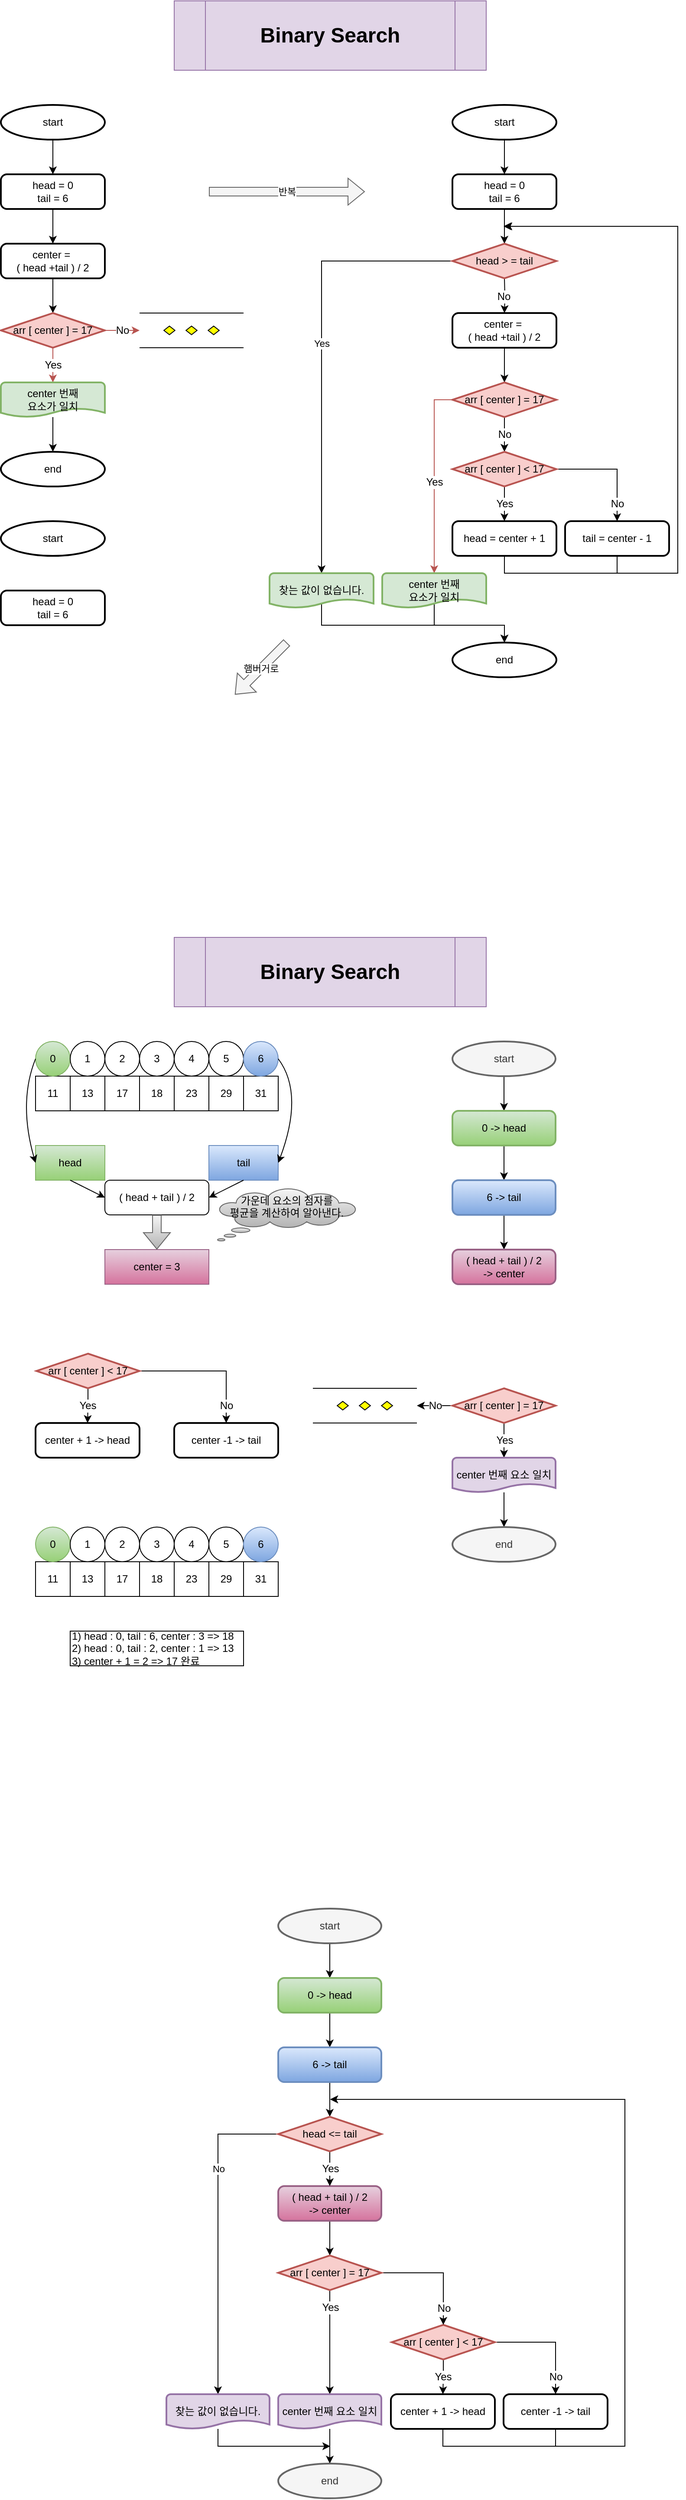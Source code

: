 <mxfile version="19.0.3" type="device"><diagram id="BAoYyTEpnXFQEipeQw0D" name="Page-1"><mxGraphModel dx="1676" dy="857" grid="1" gridSize="10" guides="1" tooltips="1" connect="1" arrows="1" fold="1" page="1" pageScale="1" pageWidth="850" pageHeight="1100" math="0" shadow="0"><root><mxCell id="0"/><mxCell id="1" parent="0"/><mxCell id="naxp8J-Os5bQyXhMYgJo-1" value="No" style="edgeStyle=orthogonalEdgeStyle;rounded=0;orthogonalLoop=1;jettySize=auto;html=1;entryX=0.5;entryY=0;entryDx=0;entryDy=0;fontSize=12;" edge="1" parent="1" source="naxp8J-Os5bQyXhMYgJo-105" target="naxp8J-Os5bQyXhMYgJo-124"><mxGeometry x="0.692" relative="1" as="geometry"><mxPoint as="offset"/></mxGeometry></mxCell><mxCell id="naxp8J-Os5bQyXhMYgJo-2" value="Binary Search" style="shape=process;whiteSpace=wrap;html=1;backgroundOutline=1;fontSize=24;fillColor=#e1d5e7;strokeColor=#9673a6;fontStyle=1" vertex="1" parent="1"><mxGeometry x="240" y="40" width="360" height="80" as="geometry"/></mxCell><mxCell id="naxp8J-Os5bQyXhMYgJo-3" value="" style="edgeStyle=orthogonalEdgeStyle;rounded=0;orthogonalLoop=1;jettySize=auto;html=1;fontSize=12;" edge="1" parent="1" target="naxp8J-Os5bQyXhMYgJo-6"><mxGeometry relative="1" as="geometry"><mxPoint x="100" y="230" as="sourcePoint"/><Array as="points"><mxPoint x="100" y="200"/><mxPoint x="100" y="200"/></Array></mxGeometry></mxCell><mxCell id="naxp8J-Os5bQyXhMYgJo-4" value="start" style="strokeWidth=2;html=1;shape=mxgraph.flowchart.start_1;whiteSpace=wrap;fontSize=12;" vertex="1" parent="1"><mxGeometry x="40" y="160" width="120" height="40" as="geometry"/></mxCell><mxCell id="naxp8J-Os5bQyXhMYgJo-5" value="" style="edgeStyle=orthogonalEdgeStyle;rounded=0;orthogonalLoop=1;jettySize=auto;html=1;fontSize=12;" edge="1" parent="1" source="naxp8J-Os5bQyXhMYgJo-6" target="naxp8J-Os5bQyXhMYgJo-8"><mxGeometry relative="1" as="geometry"/></mxCell><mxCell id="naxp8J-Os5bQyXhMYgJo-6" value="head = 0&lt;br&gt;tail = 6" style="rounded=1;whiteSpace=wrap;html=1;absoluteArcSize=1;arcSize=14;strokeWidth=2;fontSize=12;" vertex="1" parent="1"><mxGeometry x="40" y="240" width="120" height="40" as="geometry"/></mxCell><mxCell id="naxp8J-Os5bQyXhMYgJo-7" value="" style="edgeStyle=orthogonalEdgeStyle;rounded=0;orthogonalLoop=1;jettySize=auto;html=1;fontSize=12;" edge="1" parent="1" source="naxp8J-Os5bQyXhMYgJo-8" target="naxp8J-Os5bQyXhMYgJo-11"><mxGeometry relative="1" as="geometry"/></mxCell><mxCell id="naxp8J-Os5bQyXhMYgJo-8" value="center =&amp;nbsp;&lt;br&gt;( head +tail ) / 2" style="rounded=1;whiteSpace=wrap;html=1;absoluteArcSize=1;arcSize=14;strokeWidth=2;fontSize=12;" vertex="1" parent="1"><mxGeometry x="40" y="320" width="120" height="40" as="geometry"/></mxCell><mxCell id="naxp8J-Os5bQyXhMYgJo-9" value="Yes" style="edgeStyle=orthogonalEdgeStyle;rounded=0;orthogonalLoop=1;jettySize=auto;html=1;fontSize=12;fillColor=#f8cecc;strokeColor=#b85450;" edge="1" parent="1" source="naxp8J-Os5bQyXhMYgJo-11" target="naxp8J-Os5bQyXhMYgJo-13"><mxGeometry relative="1" as="geometry"/></mxCell><mxCell id="naxp8J-Os5bQyXhMYgJo-10" value="No" style="edgeStyle=orthogonalEdgeStyle;rounded=0;orthogonalLoop=1;jettySize=auto;html=1;fontSize=12;fillColor=#f8cecc;strokeColor=#b85450;" edge="1" parent="1" source="naxp8J-Os5bQyXhMYgJo-11" target="naxp8J-Os5bQyXhMYgJo-15"><mxGeometry relative="1" as="geometry"/></mxCell><mxCell id="naxp8J-Os5bQyXhMYgJo-11" value="arr [ center ] = 17" style="strokeWidth=2;html=1;shape=mxgraph.flowchart.decision;whiteSpace=wrap;fontSize=12;fillColor=#f8cecc;strokeColor=#b85450;" vertex="1" parent="1"><mxGeometry x="40" y="400" width="120" height="40" as="geometry"/></mxCell><mxCell id="naxp8J-Os5bQyXhMYgJo-12" value="" style="edgeStyle=orthogonalEdgeStyle;rounded=0;orthogonalLoop=1;jettySize=auto;html=1;fontSize=12;" edge="1" parent="1" source="naxp8J-Os5bQyXhMYgJo-13" target="naxp8J-Os5bQyXhMYgJo-14"><mxGeometry relative="1" as="geometry"/></mxCell><mxCell id="naxp8J-Os5bQyXhMYgJo-13" value="center 번째&lt;br&gt;요소가 일치" style="strokeWidth=2;html=1;shape=mxgraph.flowchart.document2;whiteSpace=wrap;size=0.25;fontSize=12;fillColor=#d5e8d4;strokeColor=#82b366;" vertex="1" parent="1"><mxGeometry x="40" y="480" width="120" height="40" as="geometry"/></mxCell><mxCell id="naxp8J-Os5bQyXhMYgJo-14" value="end" style="strokeWidth=2;html=1;shape=mxgraph.flowchart.start_1;whiteSpace=wrap;fontSize=12;" vertex="1" parent="1"><mxGeometry x="40" y="560" width="120" height="40" as="geometry"/></mxCell><mxCell id="naxp8J-Os5bQyXhMYgJo-15" value="" style="verticalLabelPosition=bottom;verticalAlign=top;html=1;shape=mxgraph.flowchart.parallel_mode;pointerEvents=1;fontSize=12;" vertex="1" parent="1"><mxGeometry x="200" y="400" width="120" height="40" as="geometry"/></mxCell><mxCell id="naxp8J-Os5bQyXhMYgJo-16" value="" style="edgeStyle=orthogonalEdgeStyle;rounded=0;orthogonalLoop=1;jettySize=auto;html=1;fontSize=12;" edge="1" parent="1" target="naxp8J-Os5bQyXhMYgJo-20"><mxGeometry relative="1" as="geometry"><mxPoint x="621" y="230" as="sourcePoint"/><Array as="points"><mxPoint x="621" y="200"/><mxPoint x="621" y="200"/></Array></mxGeometry></mxCell><mxCell id="naxp8J-Os5bQyXhMYgJo-17" value="start" style="strokeWidth=2;html=1;shape=mxgraph.flowchart.start_1;whiteSpace=wrap;fontSize=12;" vertex="1" parent="1"><mxGeometry x="561" y="160" width="120" height="40" as="geometry"/></mxCell><mxCell id="naxp8J-Os5bQyXhMYgJo-18" value="No" style="edgeStyle=orthogonalEdgeStyle;rounded=0;orthogonalLoop=1;jettySize=auto;html=1;fontSize=12;" edge="1" parent="1" target="naxp8J-Os5bQyXhMYgJo-22"><mxGeometry y="-1" relative="1" as="geometry"><mxPoint x="621" y="360" as="sourcePoint"/><mxPoint as="offset"/></mxGeometry></mxCell><mxCell id="naxp8J-Os5bQyXhMYgJo-19" value="" style="edgeStyle=orthogonalEdgeStyle;rounded=0;orthogonalLoop=1;jettySize=auto;html=1;" edge="1" parent="1" source="naxp8J-Os5bQyXhMYgJo-20" target="naxp8J-Os5bQyXhMYgJo-38"><mxGeometry relative="1" as="geometry"/></mxCell><mxCell id="naxp8J-Os5bQyXhMYgJo-20" value="head = 0&lt;br&gt;tail = 6" style="rounded=1;whiteSpace=wrap;html=1;absoluteArcSize=1;arcSize=14;strokeWidth=2;fontSize=12;" vertex="1" parent="1"><mxGeometry x="561" y="240" width="120" height="40" as="geometry"/></mxCell><mxCell id="naxp8J-Os5bQyXhMYgJo-21" value="" style="edgeStyle=orthogonalEdgeStyle;rounded=0;orthogonalLoop=1;jettySize=auto;html=1;fontSize=12;" edge="1" parent="1" source="naxp8J-Os5bQyXhMYgJo-22" target="naxp8J-Os5bQyXhMYgJo-25"><mxGeometry relative="1" as="geometry"/></mxCell><mxCell id="naxp8J-Os5bQyXhMYgJo-22" value="center =&amp;nbsp;&lt;br&gt;( head +tail ) / 2" style="rounded=1;whiteSpace=wrap;html=1;absoluteArcSize=1;arcSize=14;strokeWidth=2;fontSize=12;" vertex="1" parent="1"><mxGeometry x="561" y="400" width="120" height="40" as="geometry"/></mxCell><mxCell id="naxp8J-Os5bQyXhMYgJo-23" value="Yes" style="edgeStyle=orthogonalEdgeStyle;rounded=0;orthogonalLoop=1;jettySize=auto;html=1;fontSize=12;fillColor=#f8cecc;strokeColor=#b85450;" edge="1" parent="1" source="naxp8J-Os5bQyXhMYgJo-25" target="naxp8J-Os5bQyXhMYgJo-27"><mxGeometry x="0.048" relative="1" as="geometry"><mxPoint as="offset"/><Array as="points"><mxPoint x="540" y="500"/></Array></mxGeometry></mxCell><mxCell id="naxp8J-Os5bQyXhMYgJo-24" value="No" style="edgeStyle=orthogonalEdgeStyle;rounded=0;orthogonalLoop=1;jettySize=auto;html=1;fontSize=12;" edge="1" parent="1" source="naxp8J-Os5bQyXhMYgJo-25" target="naxp8J-Os5bQyXhMYgJo-39"><mxGeometry relative="1" as="geometry"/></mxCell><mxCell id="naxp8J-Os5bQyXhMYgJo-25" value="arr [ center ] = 17" style="strokeWidth=2;html=1;shape=mxgraph.flowchart.decision;whiteSpace=wrap;fontSize=12;fillColor=#f8cecc;strokeColor=#b85450;" vertex="1" parent="1"><mxGeometry x="561" y="480" width="120" height="40" as="geometry"/></mxCell><mxCell id="naxp8J-Os5bQyXhMYgJo-26" style="edgeStyle=orthogonalEdgeStyle;rounded=0;orthogonalLoop=1;jettySize=auto;html=1;entryX=0.5;entryY=0;entryDx=0;entryDy=0;entryPerimeter=0;fontSize=12;exitX=0.5;exitY=0.85;exitDx=0;exitDy=0;exitPerimeter=0;" edge="1" parent="1" source="naxp8J-Os5bQyXhMYgJo-27" target="naxp8J-Os5bQyXhMYgJo-28"><mxGeometry relative="1" as="geometry"><Array as="points"><mxPoint x="540" y="760"/><mxPoint x="621" y="760"/></Array></mxGeometry></mxCell><mxCell id="naxp8J-Os5bQyXhMYgJo-27" value="center 번째&lt;br&gt;요소가 일치" style="strokeWidth=2;html=1;shape=mxgraph.flowchart.document2;whiteSpace=wrap;size=0.25;fontSize=12;fillColor=#d5e8d4;strokeColor=#82b366;" vertex="1" parent="1"><mxGeometry x="480" y="700" width="120" height="40" as="geometry"/></mxCell><mxCell id="naxp8J-Os5bQyXhMYgJo-28" value="end" style="strokeWidth=2;html=1;shape=mxgraph.flowchart.start_1;whiteSpace=wrap;fontSize=12;" vertex="1" parent="1"><mxGeometry x="561" y="780" width="120" height="40" as="geometry"/></mxCell><mxCell id="naxp8J-Os5bQyXhMYgJo-29" value="Yes" style="edgeStyle=orthogonalEdgeStyle;rounded=0;orthogonalLoop=1;jettySize=auto;html=1;fontSize=12;startArrow=none;" edge="1" parent="1" source="naxp8J-Os5bQyXhMYgJo-39" target="naxp8J-Os5bQyXhMYgJo-31"><mxGeometry relative="1" as="geometry"><mxPoint x="621" y="600" as="sourcePoint"/></mxGeometry></mxCell><mxCell id="naxp8J-Os5bQyXhMYgJo-30" style="edgeStyle=orthogonalEdgeStyle;rounded=0;orthogonalLoop=1;jettySize=auto;html=1;fontSize=12;" edge="1" parent="1" source="naxp8J-Os5bQyXhMYgJo-31"><mxGeometry relative="1" as="geometry"><mxPoint x="620" y="300" as="targetPoint"/><Array as="points"><mxPoint x="621" y="700"/><mxPoint x="821" y="700"/><mxPoint x="821" y="300"/></Array></mxGeometry></mxCell><mxCell id="naxp8J-Os5bQyXhMYgJo-31" value="head = center + 1" style="rounded=1;whiteSpace=wrap;html=1;absoluteArcSize=1;arcSize=14;strokeWidth=2;fontSize=12;" vertex="1" parent="1"><mxGeometry x="561" y="640" width="120" height="40" as="geometry"/></mxCell><mxCell id="naxp8J-Os5bQyXhMYgJo-32" value="No" style="edgeStyle=orthogonalEdgeStyle;rounded=0;orthogonalLoop=1;jettySize=auto;html=1;entryX=0.5;entryY=0;entryDx=0;entryDy=0;fontSize=12;" edge="1" parent="1" source="naxp8J-Os5bQyXhMYgJo-39" target="naxp8J-Os5bQyXhMYgJo-34"><mxGeometry x="0.692" relative="1" as="geometry"><mxPoint as="offset"/></mxGeometry></mxCell><mxCell id="naxp8J-Os5bQyXhMYgJo-33" style="edgeStyle=orthogonalEdgeStyle;rounded=0;orthogonalLoop=1;jettySize=auto;html=1;fontSize=12;" edge="1" parent="1" source="naxp8J-Os5bQyXhMYgJo-34"><mxGeometry relative="1" as="geometry"><mxPoint x="621" y="300" as="targetPoint"/><Array as="points"><mxPoint x="751" y="700"/><mxPoint x="821" y="700"/><mxPoint x="821" y="300"/></Array></mxGeometry></mxCell><mxCell id="naxp8J-Os5bQyXhMYgJo-34" value="tail = center - 1" style="rounded=1;whiteSpace=wrap;html=1;absoluteArcSize=1;arcSize=14;strokeWidth=2;fontSize=12;" vertex="1" parent="1"><mxGeometry x="691" y="640" width="120" height="40" as="geometry"/></mxCell><mxCell id="naxp8J-Os5bQyXhMYgJo-35" value="start" style="strokeWidth=2;html=1;shape=mxgraph.flowchart.start_1;whiteSpace=wrap;fontSize=12;" vertex="1" parent="1"><mxGeometry x="40" y="640" width="120" height="40" as="geometry"/></mxCell><mxCell id="naxp8J-Os5bQyXhMYgJo-36" value="head = 0&lt;br&gt;tail = 6" style="rounded=1;whiteSpace=wrap;html=1;absoluteArcSize=1;arcSize=14;strokeWidth=2;fontSize=12;" vertex="1" parent="1"><mxGeometry x="40" y="720" width="120" height="40" as="geometry"/></mxCell><mxCell id="naxp8J-Os5bQyXhMYgJo-37" value="Yes" style="edgeStyle=orthogonalEdgeStyle;rounded=0;orthogonalLoop=1;jettySize=auto;html=1;entryX=0.5;entryY=0;entryDx=0;entryDy=0;entryPerimeter=0;" edge="1" parent="1" source="naxp8J-Os5bQyXhMYgJo-38" target="naxp8J-Os5bQyXhMYgJo-42"><mxGeometry x="-0.038" relative="1" as="geometry"><Array as="points"><mxPoint x="410" y="340"/></Array><mxPoint as="offset"/></mxGeometry></mxCell><mxCell id="naxp8J-Os5bQyXhMYgJo-38" value="head &amp;gt; = tail" style="strokeWidth=2;html=1;shape=mxgraph.flowchart.decision;whiteSpace=wrap;fontSize=12;fillColor=#f8cecc;strokeColor=#b85450;" vertex="1" parent="1"><mxGeometry x="561" y="320" width="120" height="40" as="geometry"/></mxCell><mxCell id="naxp8J-Os5bQyXhMYgJo-39" value="arr [ center ] &amp;lt; 17" style="strokeWidth=2;html=1;shape=mxgraph.flowchart.decision;whiteSpace=wrap;fontSize=12;fillColor=#f8cecc;strokeColor=#b85450;" vertex="1" parent="1"><mxGeometry x="561" y="560" width="120" height="40" as="geometry"/></mxCell><mxCell id="naxp8J-Os5bQyXhMYgJo-40" value="" style="edgeStyle=orthogonalEdgeStyle;rounded=0;orthogonalLoop=1;jettySize=auto;html=1;fontSize=12;endArrow=none;" edge="1" parent="1" target="naxp8J-Os5bQyXhMYgJo-39"><mxGeometry relative="1" as="geometry"><mxPoint x="621" y="600" as="sourcePoint"/><mxPoint x="621" y="720" as="targetPoint"/><Array as="points"><mxPoint x="621" y="600"/><mxPoint x="621" y="600"/></Array></mxGeometry></mxCell><mxCell id="naxp8J-Os5bQyXhMYgJo-41" style="edgeStyle=orthogonalEdgeStyle;rounded=0;orthogonalLoop=1;jettySize=auto;html=1;entryX=0.5;entryY=0;entryDx=0;entryDy=0;entryPerimeter=0;exitX=0.5;exitY=0.85;exitDx=0;exitDy=0;exitPerimeter=0;" edge="1" parent="1" source="naxp8J-Os5bQyXhMYgJo-42" target="naxp8J-Os5bQyXhMYgJo-28"><mxGeometry relative="1" as="geometry"><Array as="points"><mxPoint x="410" y="760"/><mxPoint x="621" y="760"/></Array></mxGeometry></mxCell><mxCell id="naxp8J-Os5bQyXhMYgJo-42" value="찾는 값이 없습니다." style="strokeWidth=2;html=1;shape=mxgraph.flowchart.document2;whiteSpace=wrap;size=0.25;fontSize=12;fillColor=#d5e8d4;strokeColor=#82b366;" vertex="1" parent="1"><mxGeometry x="350" y="700" width="120" height="40" as="geometry"/></mxCell><mxCell id="naxp8J-Os5bQyXhMYgJo-43" value="반복" style="shape=flexArrow;endArrow=classic;html=1;rounded=0;fillColor=#f5f5f5;strokeColor=#666666;" edge="1" parent="1"><mxGeometry width="50" height="50" relative="1" as="geometry"><mxPoint x="280" y="260" as="sourcePoint"/><mxPoint x="460" y="260" as="targetPoint"/></mxGeometry></mxCell><mxCell id="naxp8J-Os5bQyXhMYgJo-44" value="햄버거로" style="shape=flexArrow;endArrow=classic;html=1;rounded=0;fillColor=#f5f5f5;strokeColor=#666666;" edge="1" parent="1"><mxGeometry width="50" height="50" relative="1" as="geometry"><mxPoint x="370" y="780" as="sourcePoint"/><mxPoint x="310" y="840" as="targetPoint"/></mxGeometry></mxCell><mxCell id="naxp8J-Os5bQyXhMYgJo-45" value="11" style="rounded=0;whiteSpace=wrap;html=1;" vertex="1" parent="1"><mxGeometry x="80" y="1280" width="40" height="40" as="geometry"/></mxCell><mxCell id="naxp8J-Os5bQyXhMYgJo-46" value="13" style="rounded=0;whiteSpace=wrap;html=1;" vertex="1" parent="1"><mxGeometry x="120" y="1280" width="40" height="40" as="geometry"/></mxCell><mxCell id="naxp8J-Os5bQyXhMYgJo-47" value="17" style="rounded=0;whiteSpace=wrap;html=1;" vertex="1" parent="1"><mxGeometry x="160" y="1280" width="40" height="40" as="geometry"/></mxCell><mxCell id="naxp8J-Os5bQyXhMYgJo-48" value="18" style="rounded=0;whiteSpace=wrap;html=1;" vertex="1" parent="1"><mxGeometry x="200" y="1280" width="40" height="40" as="geometry"/></mxCell><mxCell id="naxp8J-Os5bQyXhMYgJo-49" value="23" style="rounded=0;whiteSpace=wrap;html=1;" vertex="1" parent="1"><mxGeometry x="240" y="1280" width="40" height="40" as="geometry"/></mxCell><mxCell id="naxp8J-Os5bQyXhMYgJo-50" value="29" style="rounded=0;whiteSpace=wrap;html=1;" vertex="1" parent="1"><mxGeometry x="280" y="1280" width="40" height="40" as="geometry"/></mxCell><mxCell id="naxp8J-Os5bQyXhMYgJo-51" value="31" style="rounded=0;whiteSpace=wrap;html=1;" vertex="1" parent="1"><mxGeometry x="320" y="1280" width="40" height="40" as="geometry"/></mxCell><mxCell id="naxp8J-Os5bQyXhMYgJo-52" value="Binary Search" style="shape=process;whiteSpace=wrap;html=1;backgroundOutline=1;fontSize=24;fillColor=#e1d5e7;strokeColor=#9673a6;fontStyle=1" vertex="1" parent="1"><mxGeometry x="240" y="1120" width="360" height="80" as="geometry"/></mxCell><mxCell id="naxp8J-Os5bQyXhMYgJo-53" value="0" style="ellipse;whiteSpace=wrap;html=1;aspect=fixed;fillColor=#d5e8d4;strokeColor=#82b366;gradientColor=#97d077;" vertex="1" parent="1"><mxGeometry x="80" y="1240" width="40" height="40" as="geometry"/></mxCell><mxCell id="naxp8J-Os5bQyXhMYgJo-54" value="1" style="ellipse;whiteSpace=wrap;html=1;aspect=fixed;" vertex="1" parent="1"><mxGeometry x="120" y="1240" width="40" height="40" as="geometry"/></mxCell><mxCell id="naxp8J-Os5bQyXhMYgJo-55" value="2" style="ellipse;whiteSpace=wrap;html=1;aspect=fixed;" vertex="1" parent="1"><mxGeometry x="160" y="1240" width="40" height="40" as="geometry"/></mxCell><mxCell id="naxp8J-Os5bQyXhMYgJo-56" value="3" style="ellipse;whiteSpace=wrap;html=1;aspect=fixed;" vertex="1" parent="1"><mxGeometry x="200" y="1240" width="40" height="40" as="geometry"/></mxCell><mxCell id="naxp8J-Os5bQyXhMYgJo-57" value="4" style="ellipse;whiteSpace=wrap;html=1;aspect=fixed;" vertex="1" parent="1"><mxGeometry x="240" y="1240" width="40" height="40" as="geometry"/></mxCell><mxCell id="naxp8J-Os5bQyXhMYgJo-58" value="5" style="ellipse;whiteSpace=wrap;html=1;aspect=fixed;" vertex="1" parent="1"><mxGeometry x="280" y="1240" width="40" height="40" as="geometry"/></mxCell><mxCell id="naxp8J-Os5bQyXhMYgJo-59" value="6" style="ellipse;whiteSpace=wrap;html=1;aspect=fixed;fillColor=#dae8fc;strokeColor=#6c8ebf;gradientColor=#7ea6e0;" vertex="1" parent="1"><mxGeometry x="320" y="1240" width="40" height="40" as="geometry"/></mxCell><mxCell id="naxp8J-Os5bQyXhMYgJo-60" value="head" style="rounded=0;whiteSpace=wrap;html=1;fillColor=#d5e8d4;strokeColor=#82b366;gradientColor=#97d077;" vertex="1" parent="1"><mxGeometry x="80" y="1360" width="80" height="40" as="geometry"/></mxCell><mxCell id="naxp8J-Os5bQyXhMYgJo-61" value="tail" style="rounded=0;whiteSpace=wrap;html=1;fillColor=#dae8fc;strokeColor=#6c8ebf;gradientColor=#7ea6e0;" vertex="1" parent="1"><mxGeometry x="280" y="1360" width="80" height="40" as="geometry"/></mxCell><mxCell id="naxp8J-Os5bQyXhMYgJo-62" value="" style="curved=1;endArrow=classic;html=1;rounded=0;exitX=1;exitY=0.5;exitDx=0;exitDy=0;entryX=1;entryY=0.5;entryDx=0;entryDy=0;" edge="1" parent="1" source="naxp8J-Os5bQyXhMYgJo-59" target="naxp8J-Os5bQyXhMYgJo-61"><mxGeometry width="50" height="50" relative="1" as="geometry"><mxPoint x="440" y="1400" as="sourcePoint"/><mxPoint x="490" y="1350" as="targetPoint"/><Array as="points"><mxPoint x="390" y="1300"/></Array></mxGeometry></mxCell><mxCell id="naxp8J-Os5bQyXhMYgJo-63" value="" style="curved=1;endArrow=classic;html=1;rounded=0;exitX=0;exitY=0.5;exitDx=0;exitDy=0;entryX=0;entryY=0.5;entryDx=0;entryDy=0;" edge="1" parent="1" source="naxp8J-Os5bQyXhMYgJo-53" target="naxp8J-Os5bQyXhMYgJo-60"><mxGeometry width="50" height="50" relative="1" as="geometry"><mxPoint x="440" y="1400" as="sourcePoint"/><mxPoint x="490" y="1350" as="targetPoint"/><Array as="points"><mxPoint x="60" y="1310"/></Array></mxGeometry></mxCell><mxCell id="naxp8J-Os5bQyXhMYgJo-64" value="( head + tail ) / 2" style="rounded=1;whiteSpace=wrap;html=1;" vertex="1" parent="1"><mxGeometry x="160" y="1400" width="120" height="40" as="geometry"/></mxCell><mxCell id="naxp8J-Os5bQyXhMYgJo-65" value="center = 3" style="rounded=0;whiteSpace=wrap;html=1;fillColor=#e6d0de;strokeColor=#996185;gradientColor=#d5739d;" vertex="1" parent="1"><mxGeometry x="160" y="1480" width="120" height="40" as="geometry"/></mxCell><mxCell id="naxp8J-Os5bQyXhMYgJo-66" value="" style="endArrow=classic;html=1;rounded=0;exitX=0.5;exitY=1;exitDx=0;exitDy=0;entryX=0;entryY=0.5;entryDx=0;entryDy=0;" edge="1" parent="1" source="naxp8J-Os5bQyXhMYgJo-60" target="naxp8J-Os5bQyXhMYgJo-64"><mxGeometry width="50" height="50" relative="1" as="geometry"><mxPoint x="440" y="1400" as="sourcePoint"/><mxPoint x="490" y="1350" as="targetPoint"/></mxGeometry></mxCell><mxCell id="naxp8J-Os5bQyXhMYgJo-67" value="" style="endArrow=classic;html=1;rounded=0;exitX=0.5;exitY=1;exitDx=0;exitDy=0;entryX=1;entryY=0.5;entryDx=0;entryDy=0;" edge="1" parent="1" source="naxp8J-Os5bQyXhMYgJo-61" target="naxp8J-Os5bQyXhMYgJo-64"><mxGeometry width="50" height="50" relative="1" as="geometry"><mxPoint x="440" y="1400" as="sourcePoint"/><mxPoint x="490" y="1350" as="targetPoint"/></mxGeometry></mxCell><mxCell id="naxp8J-Os5bQyXhMYgJo-68" value="" style="shape=flexArrow;endArrow=classic;html=1;rounded=0;entryX=0.5;entryY=0;entryDx=0;entryDy=0;exitX=0.5;exitY=1;exitDx=0;exitDy=0;exitPerimeter=0;fillColor=#f5f5f5;gradientColor=#b3b3b3;strokeColor=#666666;" edge="1" parent="1" source="naxp8J-Os5bQyXhMYgJo-64" target="naxp8J-Os5bQyXhMYgJo-65"><mxGeometry width="50" height="50" relative="1" as="geometry"><mxPoint x="220" y="1490" as="sourcePoint"/><mxPoint x="490" y="1350" as="targetPoint"/></mxGeometry></mxCell><mxCell id="naxp8J-Os5bQyXhMYgJo-69" value="가운데 요소의 첨자를&lt;br&gt;평균을 계산하여 알아낸다." style="whiteSpace=wrap;html=1;shape=mxgraph.basic.cloud_callout;verticalAlign=top;labelPosition=center;verticalLabelPosition=middle;align=center;fillColor=#f5f5f5;gradientColor=#b3b3b3;strokeColor=#666666;" vertex="1" parent="1"><mxGeometry x="290" y="1410" width="160" height="60" as="geometry"/></mxCell><mxCell id="naxp8J-Os5bQyXhMYgJo-70" value="" style="edgeStyle=orthogonalEdgeStyle;rounded=0;orthogonalLoop=1;jettySize=auto;html=1;fontSize=12;" edge="1" parent="1" source="naxp8J-Os5bQyXhMYgJo-71" target="naxp8J-Os5bQyXhMYgJo-73"><mxGeometry relative="1" as="geometry"/></mxCell><mxCell id="naxp8J-Os5bQyXhMYgJo-71" value="start" style="strokeWidth=2;html=1;shape=mxgraph.flowchart.start_1;whiteSpace=wrap;fontSize=12;fillColor=#f5f5f5;fontColor=#333333;strokeColor=#666666;" vertex="1" parent="1"><mxGeometry x="561" y="1240" width="119" height="40" as="geometry"/></mxCell><mxCell id="naxp8J-Os5bQyXhMYgJo-72" value="" style="edgeStyle=orthogonalEdgeStyle;rounded=0;orthogonalLoop=1;jettySize=auto;html=1;fontSize=12;" edge="1" parent="1" source="naxp8J-Os5bQyXhMYgJo-73" target="naxp8J-Os5bQyXhMYgJo-75"><mxGeometry relative="1" as="geometry"/></mxCell><mxCell id="naxp8J-Os5bQyXhMYgJo-73" value="0 -&amp;gt; head" style="rounded=1;whiteSpace=wrap;html=1;absoluteArcSize=1;arcSize=14;strokeWidth=2;fontSize=12;fillColor=#d5e8d4;strokeColor=#82b366;gradientColor=#97d077;" vertex="1" parent="1"><mxGeometry x="561" y="1320" width="119" height="40" as="geometry"/></mxCell><mxCell id="naxp8J-Os5bQyXhMYgJo-74" value="" style="edgeStyle=orthogonalEdgeStyle;rounded=0;orthogonalLoop=1;jettySize=auto;html=1;fontSize=12;" edge="1" parent="1" source="naxp8J-Os5bQyXhMYgJo-75" target="naxp8J-Os5bQyXhMYgJo-76"><mxGeometry relative="1" as="geometry"/></mxCell><mxCell id="naxp8J-Os5bQyXhMYgJo-75" value="6 -&amp;gt; tail" style="rounded=1;whiteSpace=wrap;html=1;absoluteArcSize=1;arcSize=14;strokeWidth=2;fontSize=12;fillColor=#dae8fc;strokeColor=#6c8ebf;gradientColor=#7ea6e0;" vertex="1" parent="1"><mxGeometry x="561" y="1400" width="119" height="40" as="geometry"/></mxCell><mxCell id="naxp8J-Os5bQyXhMYgJo-76" value="( head + tail ) / 2&lt;br&gt;-&amp;gt; center" style="rounded=1;whiteSpace=wrap;html=1;absoluteArcSize=1;arcSize=14;strokeWidth=2;fontSize=12;fillColor=#e6d0de;strokeColor=#996185;gradientColor=#d5739d;" vertex="1" parent="1"><mxGeometry x="561" y="1480" width="119" height="40" as="geometry"/></mxCell><mxCell id="naxp8J-Os5bQyXhMYgJo-77" value="Yes" style="edgeStyle=orthogonalEdgeStyle;rounded=0;orthogonalLoop=1;jettySize=auto;html=1;fontSize=12;" edge="1" parent="1" source="naxp8J-Os5bQyXhMYgJo-79" target="naxp8J-Os5bQyXhMYgJo-81"><mxGeometry relative="1" as="geometry"/></mxCell><mxCell id="naxp8J-Os5bQyXhMYgJo-78" value="No" style="edgeStyle=orthogonalEdgeStyle;rounded=0;orthogonalLoop=1;jettySize=auto;html=1;fontSize=12;" edge="1" parent="1" source="naxp8J-Os5bQyXhMYgJo-79" target="naxp8J-Os5bQyXhMYgJo-83"><mxGeometry relative="1" as="geometry"/></mxCell><mxCell id="naxp8J-Os5bQyXhMYgJo-79" value="arr [ center ] = 17" style="strokeWidth=2;html=1;shape=mxgraph.flowchart.decision;whiteSpace=wrap;fontSize=12;fillColor=#f8cecc;strokeColor=#b85450;" vertex="1" parent="1"><mxGeometry x="561" y="1640" width="119" height="40" as="geometry"/></mxCell><mxCell id="naxp8J-Os5bQyXhMYgJo-80" value="" style="edgeStyle=orthogonalEdgeStyle;rounded=0;orthogonalLoop=1;jettySize=auto;html=1;fontSize=12;" edge="1" parent="1" source="naxp8J-Os5bQyXhMYgJo-81" target="naxp8J-Os5bQyXhMYgJo-82"><mxGeometry relative="1" as="geometry"/></mxCell><mxCell id="naxp8J-Os5bQyXhMYgJo-81" value="center 번째 요소 일치" style="strokeWidth=2;html=1;shape=mxgraph.flowchart.document2;whiteSpace=wrap;size=0.25;fontSize=12;fillColor=#e1d5e7;strokeColor=#9673a6;" vertex="1" parent="1"><mxGeometry x="561" y="1720" width="119" height="40" as="geometry"/></mxCell><mxCell id="naxp8J-Os5bQyXhMYgJo-82" value="end" style="strokeWidth=2;html=1;shape=mxgraph.flowchart.start_1;whiteSpace=wrap;fontSize=12;fillColor=#f5f5f5;fontColor=#333333;strokeColor=#666666;" vertex="1" parent="1"><mxGeometry x="561" y="1800" width="119" height="40" as="geometry"/></mxCell><mxCell id="naxp8J-Os5bQyXhMYgJo-83" value="" style="verticalLabelPosition=bottom;verticalAlign=top;html=1;shape=mxgraph.flowchart.parallel_mode;pointerEvents=1;fontSize=12;" vertex="1" parent="1"><mxGeometry x="400" y="1640" width="120" height="40" as="geometry"/></mxCell><mxCell id="naxp8J-Os5bQyXhMYgJo-84" value="Yes" style="edgeStyle=orthogonalEdgeStyle;rounded=0;orthogonalLoop=1;jettySize=auto;html=1;fontSize=12;" edge="1" parent="1" source="naxp8J-Os5bQyXhMYgJo-86" target="naxp8J-Os5bQyXhMYgJo-87"><mxGeometry relative="1" as="geometry"/></mxCell><mxCell id="naxp8J-Os5bQyXhMYgJo-85" value="No" style="edgeStyle=orthogonalEdgeStyle;rounded=0;orthogonalLoop=1;jettySize=auto;html=1;entryX=0.5;entryY=0;entryDx=0;entryDy=0;fontSize=12;" edge="1" parent="1" source="naxp8J-Os5bQyXhMYgJo-86" target="naxp8J-Os5bQyXhMYgJo-88"><mxGeometry x="0.75" relative="1" as="geometry"><mxPoint as="offset"/></mxGeometry></mxCell><mxCell id="naxp8J-Os5bQyXhMYgJo-86" value="arr [ center ] &amp;lt; 17" style="strokeWidth=2;html=1;shape=mxgraph.flowchart.decision;whiteSpace=wrap;fontSize=12;fillColor=#f8cecc;strokeColor=#b85450;" vertex="1" parent="1"><mxGeometry x="81" y="1600" width="119" height="40" as="geometry"/></mxCell><mxCell id="naxp8J-Os5bQyXhMYgJo-87" value="center + 1 -&amp;gt; head" style="rounded=1;whiteSpace=wrap;html=1;absoluteArcSize=1;arcSize=14;strokeWidth=2;fontSize=12;" vertex="1" parent="1"><mxGeometry x="80" y="1680" width="120" height="40" as="geometry"/></mxCell><mxCell id="naxp8J-Os5bQyXhMYgJo-88" value="center -1 -&amp;gt; tail" style="rounded=1;whiteSpace=wrap;html=1;absoluteArcSize=1;arcSize=14;strokeWidth=2;fontSize=12;" vertex="1" parent="1"><mxGeometry x="240" y="1680" width="120" height="40" as="geometry"/></mxCell><mxCell id="naxp8J-Os5bQyXhMYgJo-89" value="11" style="rounded=0;whiteSpace=wrap;html=1;" vertex="1" parent="1"><mxGeometry x="80" y="1840" width="40" height="40" as="geometry"/></mxCell><mxCell id="naxp8J-Os5bQyXhMYgJo-90" value="13" style="rounded=0;whiteSpace=wrap;html=1;" vertex="1" parent="1"><mxGeometry x="120" y="1840" width="40" height="40" as="geometry"/></mxCell><mxCell id="naxp8J-Os5bQyXhMYgJo-91" value="17" style="rounded=0;whiteSpace=wrap;html=1;" vertex="1" parent="1"><mxGeometry x="160" y="1840" width="40" height="40" as="geometry"/></mxCell><mxCell id="naxp8J-Os5bQyXhMYgJo-92" value="18" style="rounded=0;whiteSpace=wrap;html=1;" vertex="1" parent="1"><mxGeometry x="200" y="1840" width="40" height="40" as="geometry"/></mxCell><mxCell id="naxp8J-Os5bQyXhMYgJo-93" value="23" style="rounded=0;whiteSpace=wrap;html=1;" vertex="1" parent="1"><mxGeometry x="240" y="1840" width="40" height="40" as="geometry"/></mxCell><mxCell id="naxp8J-Os5bQyXhMYgJo-94" value="29" style="rounded=0;whiteSpace=wrap;html=1;" vertex="1" parent="1"><mxGeometry x="280" y="1840" width="40" height="40" as="geometry"/></mxCell><mxCell id="naxp8J-Os5bQyXhMYgJo-95" value="31" style="rounded=0;whiteSpace=wrap;html=1;" vertex="1" parent="1"><mxGeometry x="320" y="1840" width="40" height="40" as="geometry"/></mxCell><mxCell id="naxp8J-Os5bQyXhMYgJo-96" value="0" style="ellipse;whiteSpace=wrap;html=1;aspect=fixed;fillColor=#d5e8d4;strokeColor=#82b366;gradientColor=#97d077;" vertex="1" parent="1"><mxGeometry x="80" y="1800" width="40" height="40" as="geometry"/></mxCell><mxCell id="naxp8J-Os5bQyXhMYgJo-97" value="1" style="ellipse;whiteSpace=wrap;html=1;aspect=fixed;" vertex="1" parent="1"><mxGeometry x="120" y="1800" width="40" height="40" as="geometry"/></mxCell><mxCell id="naxp8J-Os5bQyXhMYgJo-98" value="2" style="ellipse;whiteSpace=wrap;html=1;aspect=fixed;" vertex="1" parent="1"><mxGeometry x="160" y="1800" width="40" height="40" as="geometry"/></mxCell><mxCell id="naxp8J-Os5bQyXhMYgJo-99" value="3" style="ellipse;whiteSpace=wrap;html=1;aspect=fixed;" vertex="1" parent="1"><mxGeometry x="200" y="1800" width="40" height="40" as="geometry"/></mxCell><mxCell id="naxp8J-Os5bQyXhMYgJo-100" value="4" style="ellipse;whiteSpace=wrap;html=1;aspect=fixed;" vertex="1" parent="1"><mxGeometry x="240" y="1800" width="40" height="40" as="geometry"/></mxCell><mxCell id="naxp8J-Os5bQyXhMYgJo-101" value="5" style="ellipse;whiteSpace=wrap;html=1;aspect=fixed;" vertex="1" parent="1"><mxGeometry x="280" y="1800" width="40" height="40" as="geometry"/></mxCell><mxCell id="naxp8J-Os5bQyXhMYgJo-102" value="6" style="ellipse;whiteSpace=wrap;html=1;aspect=fixed;fillColor=#dae8fc;strokeColor=#6c8ebf;gradientColor=#7ea6e0;" vertex="1" parent="1"><mxGeometry x="320" y="1800" width="40" height="40" as="geometry"/></mxCell><mxCell id="naxp8J-Os5bQyXhMYgJo-103" value="&lt;span style=&quot;color: rgb(0, 0, 0); font-family: Helvetica; font-size: 12px; font-style: normal; font-variant-ligatures: normal; font-variant-caps: normal; font-weight: 400; letter-spacing: normal; orphans: 2; text-indent: 0px; text-transform: none; widows: 2; word-spacing: 0px; -webkit-text-stroke-width: 0px; text-decoration-thickness: initial; text-decoration-style: initial; text-decoration-color: initial; float: none; display: inline !important;&quot;&gt;1) head : 0, tail : 6, center : 3 =&amp;gt; 18&lt;/span&gt;&lt;br style=&quot;color: rgb(0, 0, 0); font-family: Helvetica; font-size: 12px; font-style: normal; font-variant-ligatures: normal; font-variant-caps: normal; font-weight: 400; letter-spacing: normal; orphans: 2; text-indent: 0px; text-transform: none; widows: 2; word-spacing: 0px; -webkit-text-stroke-width: 0px; text-decoration-thickness: initial; text-decoration-style: initial; text-decoration-color: initial;&quot;&gt;&lt;span style=&quot;color: rgb(0, 0, 0); font-family: Helvetica; font-size: 12px; font-style: normal; font-variant-ligatures: normal; font-variant-caps: normal; font-weight: 400; letter-spacing: normal; orphans: 2; text-indent: 0px; text-transform: none; widows: 2; word-spacing: 0px; -webkit-text-stroke-width: 0px; text-decoration-thickness: initial; text-decoration-style: initial; text-decoration-color: initial; float: none; display: inline !important;&quot;&gt;2) head : 0, tail : 2, center : 1 =&amp;gt; 13&lt;/span&gt;&lt;br style=&quot;color: rgb(0, 0, 0); font-family: Helvetica; font-size: 12px; font-style: normal; font-variant-ligatures: normal; font-variant-caps: normal; font-weight: 400; letter-spacing: normal; orphans: 2; text-indent: 0px; text-transform: none; widows: 2; word-spacing: 0px; -webkit-text-stroke-width: 0px; text-decoration-thickness: initial; text-decoration-style: initial; text-decoration-color: initial;&quot;&gt;&lt;span style=&quot;color: rgb(0, 0, 0); font-family: Helvetica; font-size: 12px; font-style: normal; font-variant-ligatures: normal; font-variant-caps: normal; font-weight: 400; letter-spacing: normal; orphans: 2; text-indent: 0px; text-transform: none; widows: 2; word-spacing: 0px; -webkit-text-stroke-width: 0px; text-decoration-thickness: initial; text-decoration-style: initial; text-decoration-color: initial; float: none; display: inline !important;&quot;&gt;3) center + 1 = 2 =&amp;gt; 17 완료&lt;/span&gt;" style="rounded=0;whiteSpace=wrap;html=1;fontSize=12;verticalAlign=middle;align=left;" vertex="1" parent="1"><mxGeometry x="120" y="1920" width="200" height="40" as="geometry"/></mxCell><mxCell id="naxp8J-Os5bQyXhMYgJo-104" value="Yes" style="edgeStyle=orthogonalEdgeStyle;rounded=0;orthogonalLoop=1;jettySize=auto;html=1;fontSize=12;" edge="1" parent="1" source="naxp8J-Os5bQyXhMYgJo-105" target="naxp8J-Os5bQyXhMYgJo-106"><mxGeometry relative="1" as="geometry"/></mxCell><mxCell id="naxp8J-Os5bQyXhMYgJo-105" value="arr [ center ] &amp;lt; 17" style="strokeWidth=2;html=1;shape=mxgraph.flowchart.decision;whiteSpace=wrap;fontSize=12;fillColor=#f8cecc;strokeColor=#b85450;" vertex="1" parent="1"><mxGeometry x="491" y="2720" width="119" height="40" as="geometry"/></mxCell><mxCell id="naxp8J-Os5bQyXhMYgJo-126" style="edgeStyle=orthogonalEdgeStyle;rounded=0;orthogonalLoop=1;jettySize=auto;html=1;" edge="1" parent="1" source="naxp8J-Os5bQyXhMYgJo-106"><mxGeometry relative="1" as="geometry"><mxPoint x="420" y="2460" as="targetPoint"/><Array as="points"><mxPoint x="550" y="2860"/><mxPoint x="760" y="2860"/><mxPoint x="760" y="2460"/></Array></mxGeometry></mxCell><mxCell id="naxp8J-Os5bQyXhMYgJo-106" value="center + 1 -&amp;gt; head" style="rounded=1;whiteSpace=wrap;html=1;absoluteArcSize=1;arcSize=14;strokeWidth=2;fontSize=12;" vertex="1" parent="1"><mxGeometry x="490" y="2800" width="120" height="40" as="geometry"/></mxCell><mxCell id="naxp8J-Os5bQyXhMYgJo-107" value="" style="edgeStyle=orthogonalEdgeStyle;rounded=0;orthogonalLoop=1;jettySize=auto;html=1;fontSize=12;" edge="1" parent="1" source="naxp8J-Os5bQyXhMYgJo-108" target="naxp8J-Os5bQyXhMYgJo-110"><mxGeometry relative="1" as="geometry"/></mxCell><mxCell id="naxp8J-Os5bQyXhMYgJo-108" value="start" style="strokeWidth=2;html=1;shape=mxgraph.flowchart.start_1;whiteSpace=wrap;fontSize=12;fillColor=#f5f5f5;fontColor=#333333;strokeColor=#666666;" vertex="1" parent="1"><mxGeometry x="360" y="2240" width="119" height="40" as="geometry"/></mxCell><mxCell id="naxp8J-Os5bQyXhMYgJo-109" value="" style="edgeStyle=orthogonalEdgeStyle;rounded=0;orthogonalLoop=1;jettySize=auto;html=1;fontSize=12;" edge="1" parent="1" source="naxp8J-Os5bQyXhMYgJo-110" target="naxp8J-Os5bQyXhMYgJo-112"><mxGeometry relative="1" as="geometry"/></mxCell><mxCell id="naxp8J-Os5bQyXhMYgJo-110" value="0 -&amp;gt; head" style="rounded=1;whiteSpace=wrap;html=1;absoluteArcSize=1;arcSize=14;strokeWidth=2;fontSize=12;fillColor=#d5e8d4;strokeColor=#82b366;gradientColor=#97d077;" vertex="1" parent="1"><mxGeometry x="360" y="2320" width="119" height="40" as="geometry"/></mxCell><mxCell id="naxp8J-Os5bQyXhMYgJo-111" value="" style="edgeStyle=orthogonalEdgeStyle;rounded=0;orthogonalLoop=1;jettySize=auto;html=1;fontSize=12;" edge="1" parent="1" source="naxp8J-Os5bQyXhMYgJo-112" target="naxp8J-Os5bQyXhMYgJo-122"><mxGeometry relative="1" as="geometry"/></mxCell><mxCell id="naxp8J-Os5bQyXhMYgJo-112" value="6 -&amp;gt; tail" style="rounded=1;whiteSpace=wrap;html=1;absoluteArcSize=1;arcSize=14;strokeWidth=2;fontSize=12;fillColor=#dae8fc;strokeColor=#6c8ebf;gradientColor=#7ea6e0;" vertex="1" parent="1"><mxGeometry x="360" y="2400" width="119" height="40" as="geometry"/></mxCell><mxCell id="naxp8J-Os5bQyXhMYgJo-113" value="" style="edgeStyle=orthogonalEdgeStyle;rounded=0;orthogonalLoop=1;jettySize=auto;html=1;fontSize=12;" edge="1" parent="1" source="naxp8J-Os5bQyXhMYgJo-114" target="naxp8J-Os5bQyXhMYgJo-117"><mxGeometry relative="1" as="geometry"/></mxCell><mxCell id="naxp8J-Os5bQyXhMYgJo-114" value="( head + tail ) / 2&lt;br&gt;-&amp;gt; center" style="rounded=1;whiteSpace=wrap;html=1;absoluteArcSize=1;arcSize=14;strokeWidth=2;fontSize=12;fillColor=#e6d0de;strokeColor=#996185;gradientColor=#d5739d;" vertex="1" parent="1"><mxGeometry x="360" y="2560" width="119" height="40" as="geometry"/></mxCell><mxCell id="naxp8J-Os5bQyXhMYgJo-115" value="Yes" style="edgeStyle=orthogonalEdgeStyle;rounded=0;orthogonalLoop=1;jettySize=auto;html=1;entryX=0.5;entryY=0;entryDx=0;entryDy=0;entryPerimeter=0;fontSize=12;" edge="1" parent="1" source="naxp8J-Os5bQyXhMYgJo-117" target="naxp8J-Os5bQyXhMYgJo-119"><mxGeometry x="-0.667" relative="1" as="geometry"><mxPoint as="offset"/></mxGeometry></mxCell><mxCell id="naxp8J-Os5bQyXhMYgJo-116" value="No" style="edgeStyle=orthogonalEdgeStyle;rounded=0;orthogonalLoop=1;jettySize=auto;html=1;entryX=0.5;entryY=0;entryDx=0;entryDy=0;entryPerimeter=0;fontSize=12;" edge="1" parent="1" source="naxp8J-Os5bQyXhMYgJo-117" target="naxp8J-Os5bQyXhMYgJo-105"><mxGeometry x="0.696" relative="1" as="geometry"><mxPoint y="1" as="offset"/></mxGeometry></mxCell><mxCell id="naxp8J-Os5bQyXhMYgJo-117" value="arr [ center ] = 17" style="strokeWidth=2;html=1;shape=mxgraph.flowchart.decision;whiteSpace=wrap;fontSize=12;fillColor=#f8cecc;strokeColor=#b85450;" vertex="1" parent="1"><mxGeometry x="360" y="2640" width="119" height="40" as="geometry"/></mxCell><mxCell id="naxp8J-Os5bQyXhMYgJo-118" value="" style="edgeStyle=orthogonalEdgeStyle;rounded=0;orthogonalLoop=1;jettySize=auto;html=1;fontSize=12;" edge="1" parent="1" source="naxp8J-Os5bQyXhMYgJo-119" target="naxp8J-Os5bQyXhMYgJo-120"><mxGeometry relative="1" as="geometry"/></mxCell><mxCell id="naxp8J-Os5bQyXhMYgJo-119" value="center 번째 요소 일치" style="strokeWidth=2;html=1;shape=mxgraph.flowchart.document2;whiteSpace=wrap;size=0.25;fontSize=12;fillColor=#e1d5e7;strokeColor=#9673a6;" vertex="1" parent="1"><mxGeometry x="360" y="2800" width="119" height="40" as="geometry"/></mxCell><mxCell id="naxp8J-Os5bQyXhMYgJo-120" value="end" style="strokeWidth=2;html=1;shape=mxgraph.flowchart.start_1;whiteSpace=wrap;fontSize=12;fillColor=#f5f5f5;fontColor=#333333;strokeColor=#666666;" vertex="1" parent="1"><mxGeometry x="360" y="2880" width="119" height="40" as="geometry"/></mxCell><mxCell id="naxp8J-Os5bQyXhMYgJo-121" value="Yes" style="edgeStyle=orthogonalEdgeStyle;rounded=0;orthogonalLoop=1;jettySize=auto;html=1;fontSize=12;" edge="1" parent="1" source="naxp8J-Os5bQyXhMYgJo-122" target="naxp8J-Os5bQyXhMYgJo-114"><mxGeometry relative="1" as="geometry"/></mxCell><mxCell id="naxp8J-Os5bQyXhMYgJo-125" value="No" style="edgeStyle=orthogonalEdgeStyle;rounded=0;orthogonalLoop=1;jettySize=auto;html=1;entryX=0.5;entryY=0;entryDx=0;entryDy=0;entryPerimeter=0;" edge="1" parent="1" source="naxp8J-Os5bQyXhMYgJo-122" target="naxp8J-Os5bQyXhMYgJo-123"><mxGeometry x="-0.407" relative="1" as="geometry"><mxPoint as="offset"/></mxGeometry></mxCell><mxCell id="naxp8J-Os5bQyXhMYgJo-122" value="head &amp;lt;= tail" style="strokeWidth=2;html=1;shape=mxgraph.flowchart.decision;whiteSpace=wrap;fontSize=12;fillColor=#f8cecc;strokeColor=#b85450;" vertex="1" parent="1"><mxGeometry x="360" y="2480" width="119" height="40" as="geometry"/></mxCell><mxCell id="naxp8J-Os5bQyXhMYgJo-128" style="edgeStyle=orthogonalEdgeStyle;rounded=0;orthogonalLoop=1;jettySize=auto;html=1;" edge="1" parent="1" source="naxp8J-Os5bQyXhMYgJo-123"><mxGeometry relative="1" as="geometry"><mxPoint x="420" y="2860" as="targetPoint"/><Array as="points"><mxPoint x="291" y="2860"/><mxPoint x="420" y="2860"/></Array></mxGeometry></mxCell><mxCell id="naxp8J-Os5bQyXhMYgJo-123" value="찾는 값이 없습니다." style="strokeWidth=2;html=1;shape=mxgraph.flowchart.document2;whiteSpace=wrap;size=0.25;fontSize=12;fillColor=#e1d5e7;strokeColor=#9673a6;" vertex="1" parent="1"><mxGeometry x="231" y="2800" width="119" height="40" as="geometry"/></mxCell><mxCell id="naxp8J-Os5bQyXhMYgJo-127" style="edgeStyle=orthogonalEdgeStyle;rounded=0;orthogonalLoop=1;jettySize=auto;html=1;" edge="1" parent="1" source="naxp8J-Os5bQyXhMYgJo-124"><mxGeometry relative="1" as="geometry"><mxPoint x="420" y="2460" as="targetPoint"/><Array as="points"><mxPoint x="680" y="2860"/><mxPoint x="760" y="2860"/><mxPoint x="760" y="2460"/></Array></mxGeometry></mxCell><mxCell id="naxp8J-Os5bQyXhMYgJo-124" value="center -1 -&amp;gt; tail" style="rounded=1;whiteSpace=wrap;html=1;absoluteArcSize=1;arcSize=14;strokeWidth=2;fontSize=12;" vertex="1" parent="1"><mxGeometry x="620" y="2800" width="120" height="40" as="geometry"/></mxCell></root></mxGraphModel></diagram></mxfile>